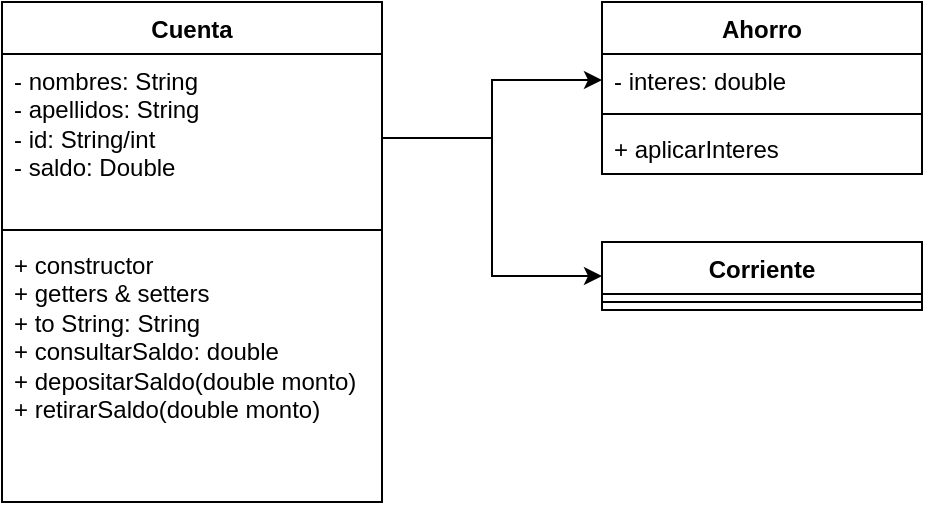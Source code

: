 <mxfile version="22.0.8" type="device">
  <diagram name="Page-1" id="pImxxgkzjdJv5OVogXcW">
    <mxGraphModel dx="1259" dy="692" grid="1" gridSize="10" guides="1" tooltips="1" connect="1" arrows="1" fold="1" page="1" pageScale="1" pageWidth="850" pageHeight="1100" math="0" shadow="0">
      <root>
        <mxCell id="0" />
        <mxCell id="1" parent="0" />
        <mxCell id="3Av-pwT-mRt3IVE2EmVr-1" value="Cuenta" style="swimlane;fontStyle=1;align=center;verticalAlign=top;childLayout=stackLayout;horizontal=1;startSize=26;horizontalStack=0;resizeParent=1;resizeParentMax=0;resizeLast=0;collapsible=1;marginBottom=0;whiteSpace=wrap;html=1;" vertex="1" parent="1">
          <mxGeometry x="80" y="80" width="190" height="250" as="geometry" />
        </mxCell>
        <mxCell id="3Av-pwT-mRt3IVE2EmVr-2" value="- nombres: String&lt;br&gt;- apellidos: String&lt;br&gt;- id: String/int&lt;br&gt;- saldo: Double" style="text;strokeColor=none;fillColor=none;align=left;verticalAlign=top;spacingLeft=4;spacingRight=4;overflow=hidden;rotatable=0;points=[[0,0.5],[1,0.5]];portConstraint=eastwest;whiteSpace=wrap;html=1;" vertex="1" parent="3Av-pwT-mRt3IVE2EmVr-1">
          <mxGeometry y="26" width="190" height="84" as="geometry" />
        </mxCell>
        <mxCell id="3Av-pwT-mRt3IVE2EmVr-3" value="" style="line;strokeWidth=1;fillColor=none;align=left;verticalAlign=middle;spacingTop=-1;spacingLeft=3;spacingRight=3;rotatable=0;labelPosition=right;points=[];portConstraint=eastwest;strokeColor=inherit;" vertex="1" parent="3Av-pwT-mRt3IVE2EmVr-1">
          <mxGeometry y="110" width="190" height="8" as="geometry" />
        </mxCell>
        <mxCell id="3Av-pwT-mRt3IVE2EmVr-4" value="+ constructor&lt;br&gt;+ getters &amp;amp; setters&lt;br&gt;+ to String: String&lt;br&gt;+ consultarSaldo: double&lt;br&gt;+ depositarSaldo(double monto)&lt;br&gt;+ retirarSaldo(double monto)" style="text;strokeColor=none;fillColor=none;align=left;verticalAlign=top;spacingLeft=4;spacingRight=4;overflow=hidden;rotatable=0;points=[[0,0.5],[1,0.5]];portConstraint=eastwest;whiteSpace=wrap;html=1;" vertex="1" parent="3Av-pwT-mRt3IVE2EmVr-1">
          <mxGeometry y="118" width="190" height="132" as="geometry" />
        </mxCell>
        <mxCell id="3Av-pwT-mRt3IVE2EmVr-5" value="Ahorro" style="swimlane;fontStyle=1;align=center;verticalAlign=top;childLayout=stackLayout;horizontal=1;startSize=26;horizontalStack=0;resizeParent=1;resizeParentMax=0;resizeLast=0;collapsible=1;marginBottom=0;whiteSpace=wrap;html=1;" vertex="1" parent="1">
          <mxGeometry x="380" y="80" width="160" height="86" as="geometry" />
        </mxCell>
        <mxCell id="3Av-pwT-mRt3IVE2EmVr-6" value="- interes: double" style="text;strokeColor=none;fillColor=none;align=left;verticalAlign=top;spacingLeft=4;spacingRight=4;overflow=hidden;rotatable=0;points=[[0,0.5],[1,0.5]];portConstraint=eastwest;whiteSpace=wrap;html=1;" vertex="1" parent="3Av-pwT-mRt3IVE2EmVr-5">
          <mxGeometry y="26" width="160" height="26" as="geometry" />
        </mxCell>
        <mxCell id="3Av-pwT-mRt3IVE2EmVr-7" value="" style="line;strokeWidth=1;fillColor=none;align=left;verticalAlign=middle;spacingTop=-1;spacingLeft=3;spacingRight=3;rotatable=0;labelPosition=right;points=[];portConstraint=eastwest;strokeColor=inherit;" vertex="1" parent="3Av-pwT-mRt3IVE2EmVr-5">
          <mxGeometry y="52" width="160" height="8" as="geometry" />
        </mxCell>
        <mxCell id="3Av-pwT-mRt3IVE2EmVr-8" value="+ aplicarInteres" style="text;strokeColor=none;fillColor=none;align=left;verticalAlign=top;spacingLeft=4;spacingRight=4;overflow=hidden;rotatable=0;points=[[0,0.5],[1,0.5]];portConstraint=eastwest;whiteSpace=wrap;html=1;" vertex="1" parent="3Av-pwT-mRt3IVE2EmVr-5">
          <mxGeometry y="60" width="160" height="26" as="geometry" />
        </mxCell>
        <mxCell id="3Av-pwT-mRt3IVE2EmVr-9" style="edgeStyle=orthogonalEdgeStyle;rounded=0;orthogonalLoop=1;jettySize=auto;html=1;exitX=1;exitY=0.5;exitDx=0;exitDy=0;entryX=0;entryY=0.5;entryDx=0;entryDy=0;" edge="1" parent="1" source="3Av-pwT-mRt3IVE2EmVr-2" target="3Av-pwT-mRt3IVE2EmVr-6">
          <mxGeometry relative="1" as="geometry" />
        </mxCell>
        <mxCell id="3Av-pwT-mRt3IVE2EmVr-10" value="Corriente" style="swimlane;fontStyle=1;align=center;verticalAlign=top;childLayout=stackLayout;horizontal=1;startSize=26;horizontalStack=0;resizeParent=1;resizeParentMax=0;resizeLast=0;collapsible=1;marginBottom=0;whiteSpace=wrap;html=1;" vertex="1" parent="1">
          <mxGeometry x="380" y="200" width="160" height="34" as="geometry" />
        </mxCell>
        <mxCell id="3Av-pwT-mRt3IVE2EmVr-12" value="" style="line;strokeWidth=1;fillColor=none;align=left;verticalAlign=middle;spacingTop=-1;spacingLeft=3;spacingRight=3;rotatable=0;labelPosition=right;points=[];portConstraint=eastwest;strokeColor=inherit;" vertex="1" parent="3Av-pwT-mRt3IVE2EmVr-10">
          <mxGeometry y="26" width="160" height="8" as="geometry" />
        </mxCell>
        <mxCell id="3Av-pwT-mRt3IVE2EmVr-14" style="edgeStyle=orthogonalEdgeStyle;rounded=0;orthogonalLoop=1;jettySize=auto;html=1;exitX=1;exitY=0.5;exitDx=0;exitDy=0;entryX=0;entryY=0.5;entryDx=0;entryDy=0;" edge="1" parent="1" source="3Av-pwT-mRt3IVE2EmVr-2" target="3Av-pwT-mRt3IVE2EmVr-10">
          <mxGeometry relative="1" as="geometry" />
        </mxCell>
      </root>
    </mxGraphModel>
  </diagram>
</mxfile>

